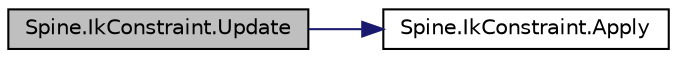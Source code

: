digraph "Spine.IkConstraint.Update"
{
 // LATEX_PDF_SIZE
  edge [fontname="Helvetica",fontsize="10",labelfontname="Helvetica",labelfontsize="10"];
  node [fontname="Helvetica",fontsize="10",shape=record];
  rankdir="LR";
  Node1 [label="Spine.IkConstraint.Update",height=0.2,width=0.4,color="black", fillcolor="grey75", style="filled", fontcolor="black",tooltip=" "];
  Node1 -> Node2 [color="midnightblue",fontsize="10",style="solid",fontname="Helvetica"];
  Node2 [label="Spine.IkConstraint.Apply",height=0.2,width=0.4,color="black", fillcolor="white", style="filled",URL="$class_spine_1_1_ik_constraint.html#accd24501bad447f35f2107d97aff1b1e",tooltip="Applies the constraint to the constrained bones."];
}
